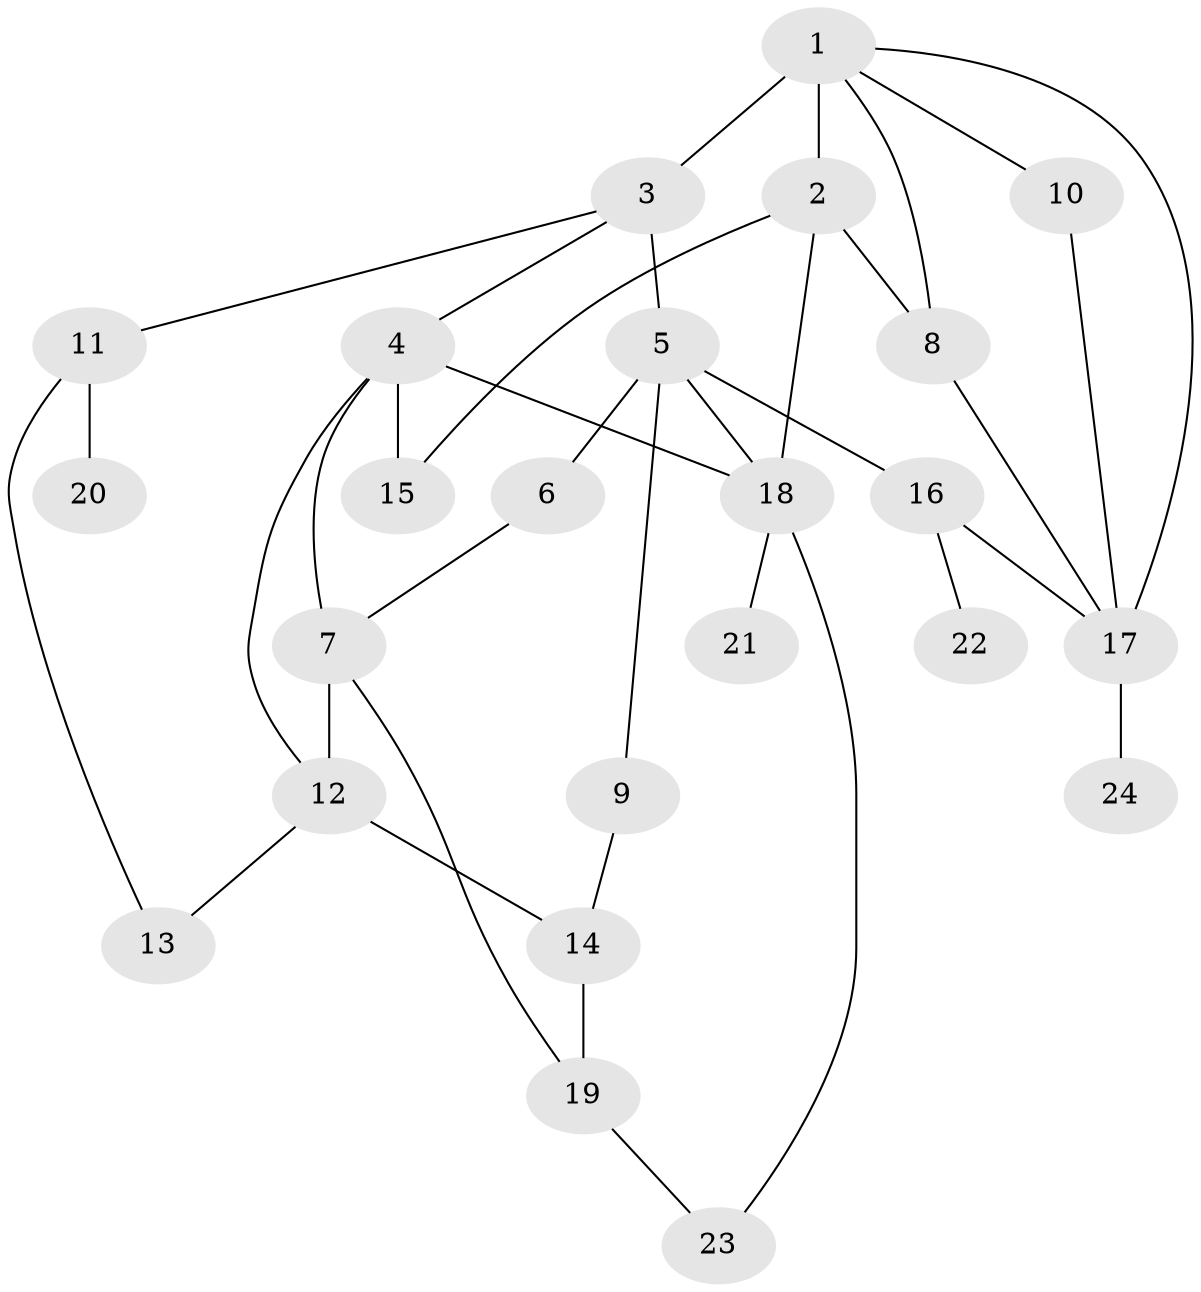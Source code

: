 // original degree distribution, {8: 0.01694915254237288, 4: 0.13559322033898305, 5: 0.05084745762711865, 6: 0.03389830508474576, 3: 0.13559322033898305, 1: 0.3559322033898305, 2: 0.2711864406779661}
// Generated by graph-tools (version 1.1) at 2025/49/03/04/25 22:49:00]
// undirected, 24 vertices, 36 edges
graph export_dot {
  node [color=gray90,style=filled];
  1;
  2;
  3;
  4;
  5;
  6;
  7;
  8;
  9;
  10;
  11;
  12;
  13;
  14;
  15;
  16;
  17;
  18;
  19;
  20;
  21;
  22;
  23;
  24;
  1 -- 2 [weight=3.0];
  1 -- 3 [weight=1.0];
  1 -- 8 [weight=1.0];
  1 -- 10 [weight=1.0];
  1 -- 17 [weight=1.0];
  2 -- 8 [weight=1.0];
  2 -- 15 [weight=1.0];
  2 -- 18 [weight=1.0];
  3 -- 4 [weight=1.0];
  3 -- 5 [weight=1.0];
  3 -- 11 [weight=1.0];
  4 -- 7 [weight=1.0];
  4 -- 12 [weight=1.0];
  4 -- 15 [weight=1.0];
  4 -- 18 [weight=1.0];
  5 -- 6 [weight=1.0];
  5 -- 9 [weight=1.0];
  5 -- 16 [weight=1.0];
  5 -- 18 [weight=1.0];
  6 -- 7 [weight=1.0];
  7 -- 12 [weight=2.0];
  7 -- 19 [weight=1.0];
  8 -- 17 [weight=1.0];
  9 -- 14 [weight=1.0];
  10 -- 17 [weight=1.0];
  11 -- 13 [weight=1.0];
  11 -- 20 [weight=1.0];
  12 -- 13 [weight=1.0];
  12 -- 14 [weight=1.0];
  14 -- 19 [weight=1.0];
  16 -- 17 [weight=1.0];
  16 -- 22 [weight=1.0];
  17 -- 24 [weight=1.0];
  18 -- 21 [weight=1.0];
  18 -- 23 [weight=1.0];
  19 -- 23 [weight=1.0];
}
